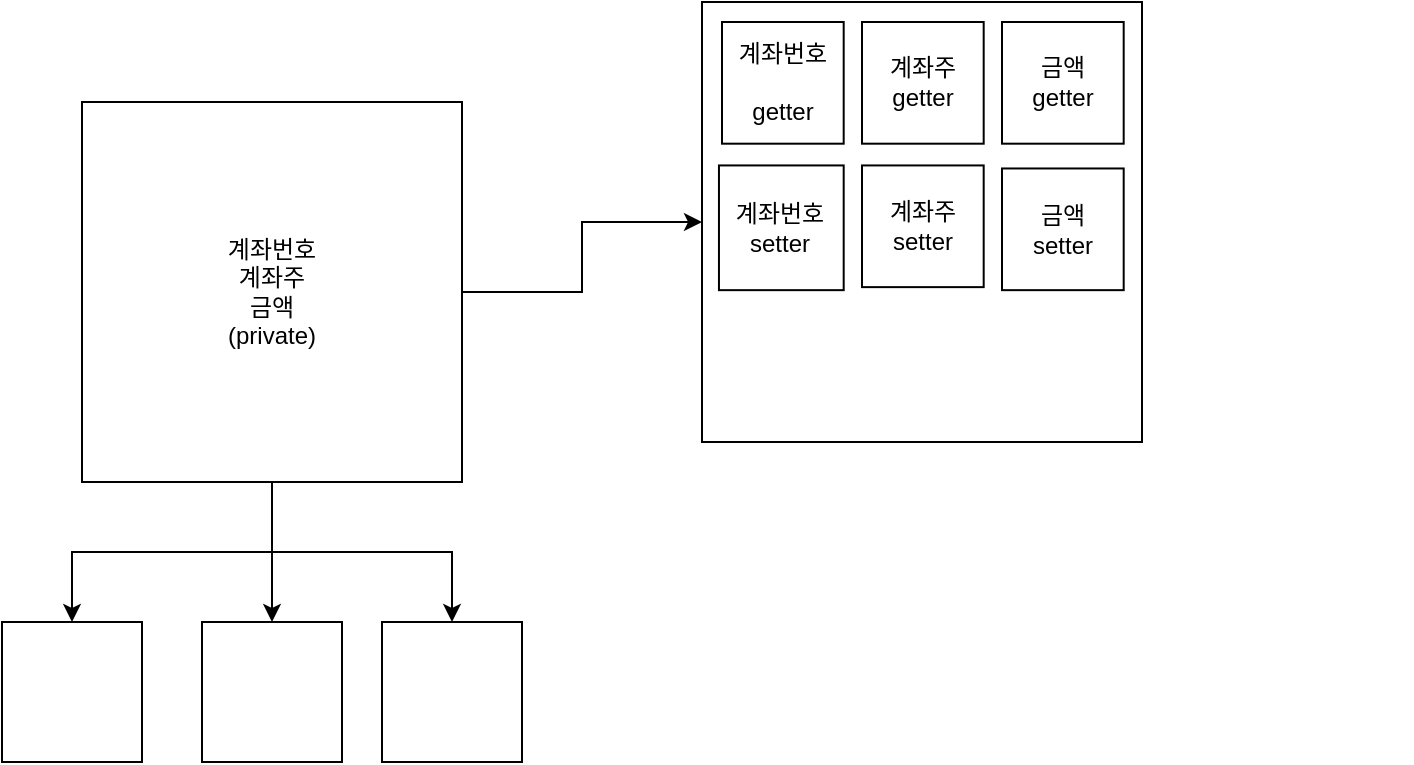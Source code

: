 <mxfile version="20.5.3" type="device"><diagram id="7ArVKQbHr4euC_FSkBen" name="페이지-1"><mxGraphModel dx="1103" dy="776" grid="1" gridSize="10" guides="1" tooltips="1" connect="1" arrows="1" fold="1" page="1" pageScale="1" pageWidth="827" pageHeight="1169" math="0" shadow="0"><root><mxCell id="0"/><mxCell id="1" parent="0"/><mxCell id="Lk2YQrFZZU2X9Sr-yW0j-1" value="" style="whiteSpace=wrap;html=1;aspect=fixed;" vertex="1" parent="1"><mxGeometry x="100" y="310" width="70" height="70" as="geometry"/></mxCell><mxCell id="Lk2YQrFZZU2X9Sr-yW0j-2" value="" style="whiteSpace=wrap;html=1;aspect=fixed;" vertex="1" parent="1"><mxGeometry x="200" y="310" width="70" height="70" as="geometry"/></mxCell><mxCell id="Lk2YQrFZZU2X9Sr-yW0j-3" value="" style="whiteSpace=wrap;html=1;aspect=fixed;" vertex="1" parent="1"><mxGeometry x="290" y="310" width="70" height="70" as="geometry"/></mxCell><mxCell id="Lk2YQrFZZU2X9Sr-yW0j-9" style="edgeStyle=orthogonalEdgeStyle;rounded=0;orthogonalLoop=1;jettySize=auto;html=1;entryX=0.5;entryY=0;entryDx=0;entryDy=0;" edge="1" parent="1" source="Lk2YQrFZZU2X9Sr-yW0j-6" target="Lk2YQrFZZU2X9Sr-yW0j-1"><mxGeometry relative="1" as="geometry"/></mxCell><mxCell id="Lk2YQrFZZU2X9Sr-yW0j-10" style="edgeStyle=orthogonalEdgeStyle;rounded=0;orthogonalLoop=1;jettySize=auto;html=1;entryX=0.5;entryY=0;entryDx=0;entryDy=0;" edge="1" parent="1" source="Lk2YQrFZZU2X9Sr-yW0j-6" target="Lk2YQrFZZU2X9Sr-yW0j-2"><mxGeometry relative="1" as="geometry"/></mxCell><mxCell id="Lk2YQrFZZU2X9Sr-yW0j-11" style="edgeStyle=orthogonalEdgeStyle;rounded=0;orthogonalLoop=1;jettySize=auto;html=1;entryX=0.5;entryY=0;entryDx=0;entryDy=0;" edge="1" parent="1" source="Lk2YQrFZZU2X9Sr-yW0j-6" target="Lk2YQrFZZU2X9Sr-yW0j-3"><mxGeometry relative="1" as="geometry"/></mxCell><mxCell id="Lk2YQrFZZU2X9Sr-yW0j-16" style="edgeStyle=orthogonalEdgeStyle;rounded=0;orthogonalLoop=1;jettySize=auto;html=1;" edge="1" parent="1" source="Lk2YQrFZZU2X9Sr-yW0j-6" target="Lk2YQrFZZU2X9Sr-yW0j-15"><mxGeometry relative="1" as="geometry"/></mxCell><mxCell id="Lk2YQrFZZU2X9Sr-yW0j-6" value="계좌번호&lt;br&gt;계좌주&lt;br&gt;금액&lt;br&gt;(private)" style="whiteSpace=wrap;html=1;aspect=fixed;" vertex="1" parent="1"><mxGeometry x="140" y="50" width="190" height="190" as="geometry"/></mxCell><mxCell id="Lk2YQrFZZU2X9Sr-yW0j-23" value="" style="group" vertex="1" connectable="0" parent="1"><mxGeometry x="450" y="30" width="355" height="317.08" as="geometry"/></mxCell><mxCell id="Lk2YQrFZZU2X9Sr-yW0j-15" value="" style="whiteSpace=wrap;html=1;aspect=fixed;" vertex="1" parent="Lk2YQrFZZU2X9Sr-yW0j-23"><mxGeometry y="-30" width="220" height="220" as="geometry"/></mxCell><mxCell id="Lk2YQrFZZU2X9Sr-yW0j-17" value="계좌번호&lt;br&gt;&lt;br&gt;getter&lt;br&gt;" style="whiteSpace=wrap;html=1;aspect=fixed;" vertex="1" parent="Lk2YQrFZZU2X9Sr-yW0j-23"><mxGeometry x="10" y="-20.001" width="60.845" height="60.845" as="geometry"/></mxCell><mxCell id="Lk2YQrFZZU2X9Sr-yW0j-18" value="계좌주&lt;br&gt;getter&lt;br&gt;" style="whiteSpace=wrap;html=1;aspect=fixed;" vertex="1" parent="Lk2YQrFZZU2X9Sr-yW0j-23"><mxGeometry x="80" y="-20.001" width="60.845" height="60.845" as="geometry"/></mxCell><mxCell id="Lk2YQrFZZU2X9Sr-yW0j-19" value="금액&lt;br&gt;getter" style="whiteSpace=wrap;html=1;aspect=fixed;" vertex="1" parent="Lk2YQrFZZU2X9Sr-yW0j-23"><mxGeometry x="150" y="-20.001" width="60.845" height="60.845" as="geometry"/></mxCell><mxCell id="Lk2YQrFZZU2X9Sr-yW0j-20" value="계좌번호&lt;br&gt;setter" style="whiteSpace=wrap;html=1;aspect=fixed;" vertex="1" parent="Lk2YQrFZZU2X9Sr-yW0j-23"><mxGeometry x="8.48" y="51.717" width="62.366" height="62.366" as="geometry"/></mxCell><mxCell id="Lk2YQrFZZU2X9Sr-yW0j-21" value="금액&lt;br&gt;setter" style="whiteSpace=wrap;html=1;aspect=fixed;" vertex="1" parent="Lk2YQrFZZU2X9Sr-yW0j-23"><mxGeometry x="150" y="53.237" width="60.845" height="60.845" as="geometry"/></mxCell><mxCell id="Lk2YQrFZZU2X9Sr-yW0j-22" value="계좌주&lt;br&gt;setter" style="whiteSpace=wrap;html=1;aspect=fixed;" vertex="1" parent="Lk2YQrFZZU2X9Sr-yW0j-23"><mxGeometry x="80" y="51.718" width="60.845" height="60.845" as="geometry"/></mxCell></root></mxGraphModel></diagram></mxfile>